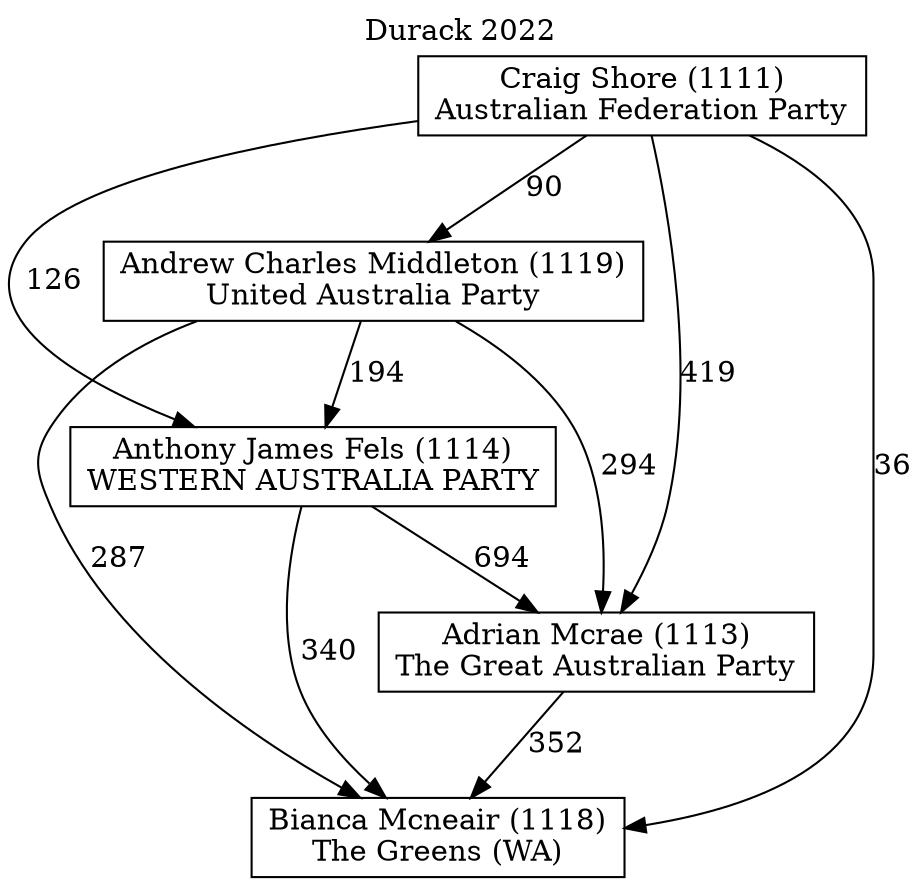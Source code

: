 // House preference flow
digraph "Bianca Mcneair (1118)_Durack_2022" {
	graph [label="Durack 2022" labelloc=t mclimit=10]
	node [shape=box]
	"Adrian Mcrae (1113)" [label="Adrian Mcrae (1113)
The Great Australian Party"]
	"Anthony James Fels (1114)" [label="Anthony James Fels (1114)
WESTERN AUSTRALIA PARTY"]
	"Bianca Mcneair (1118)" [label="Bianca Mcneair (1118)
The Greens (WA)"]
	"Andrew Charles Middleton (1119)" [label="Andrew Charles Middleton (1119)
United Australia Party"]
	"Craig Shore (1111)" [label="Craig Shore (1111)
Australian Federation Party"]
	"Craig Shore (1111)" -> "Andrew Charles Middleton (1119)" [label=90]
	"Anthony James Fels (1114)" -> "Adrian Mcrae (1113)" [label=694]
	"Craig Shore (1111)" -> "Anthony James Fels (1114)" [label=126]
	"Andrew Charles Middleton (1119)" -> "Bianca Mcneair (1118)" [label=287]
	"Craig Shore (1111)" -> "Bianca Mcneair (1118)" [label=36]
	"Craig Shore (1111)" -> "Adrian Mcrae (1113)" [label=419]
	"Andrew Charles Middleton (1119)" -> "Anthony James Fels (1114)" [label=194]
	"Andrew Charles Middleton (1119)" -> "Adrian Mcrae (1113)" [label=294]
	"Adrian Mcrae (1113)" -> "Bianca Mcneair (1118)" [label=352]
	"Anthony James Fels (1114)" -> "Bianca Mcneair (1118)" [label=340]
}

